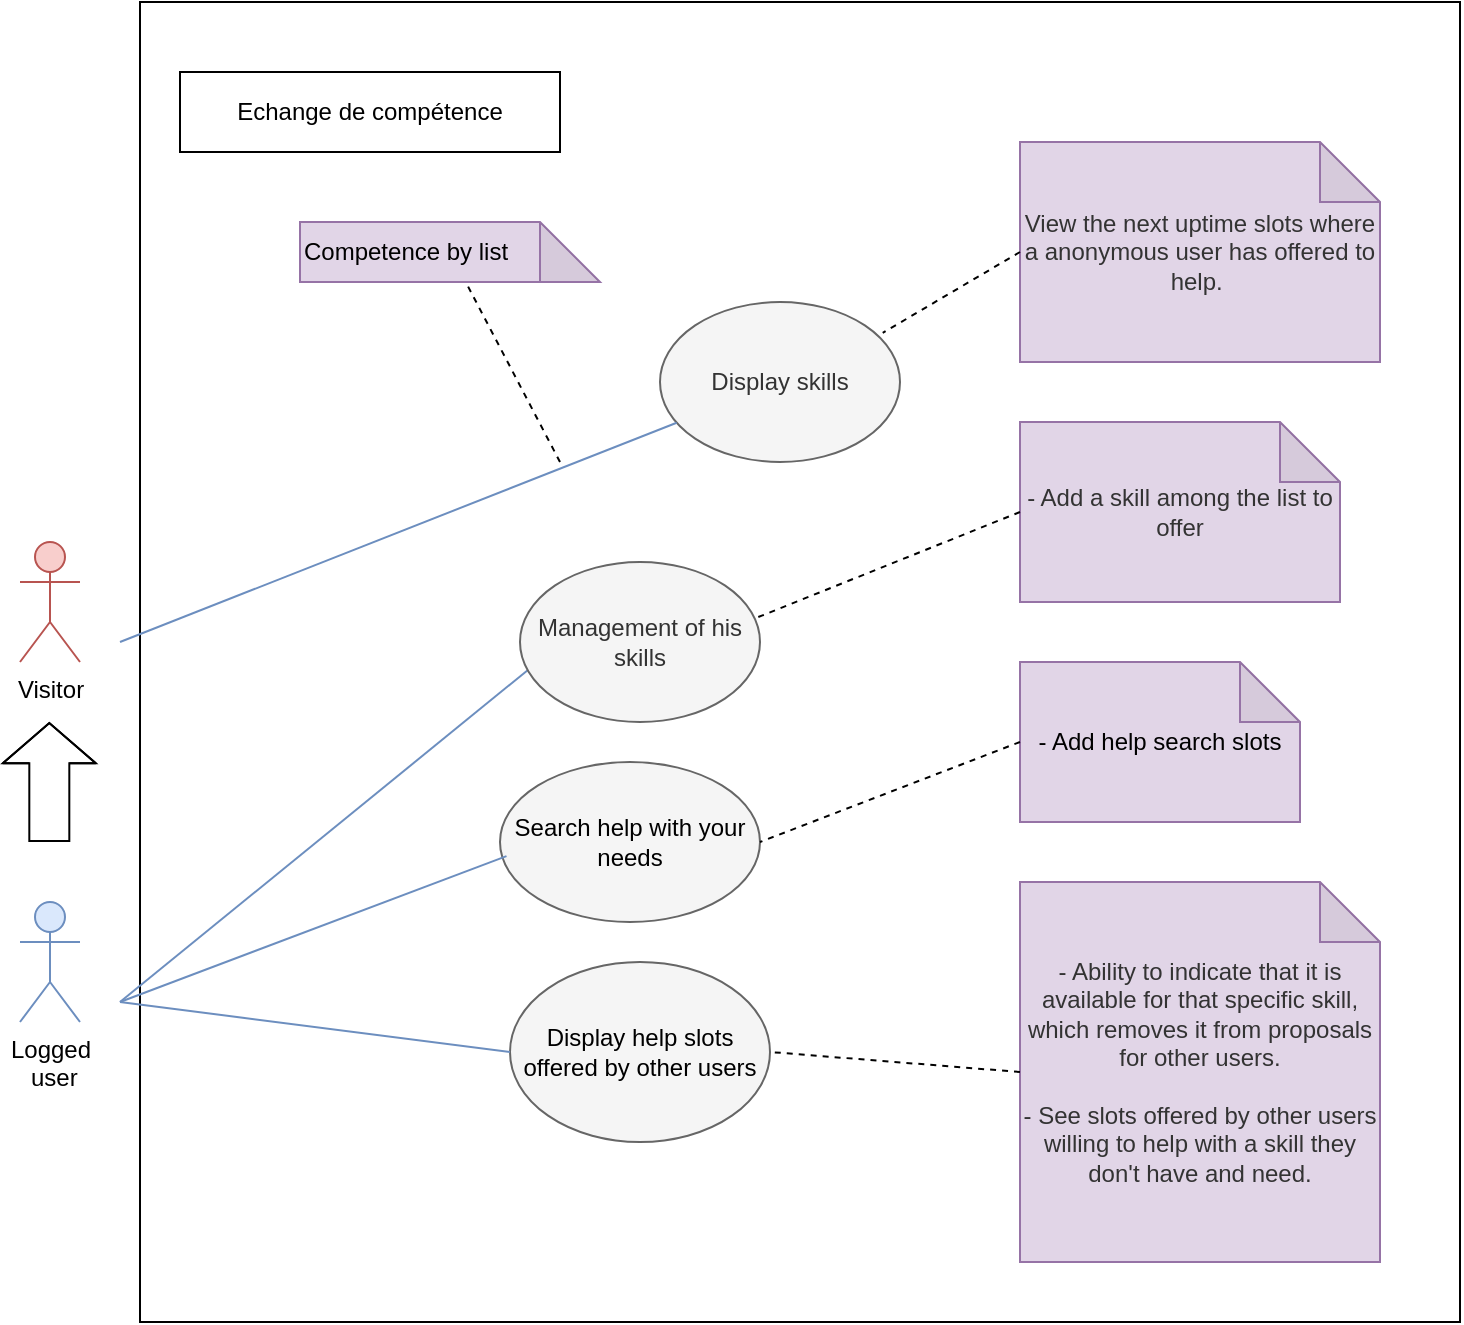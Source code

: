 <mxfile version="24.8.4">
  <diagram name="Page-1" id="abaU5teWBHSIh3knwFKt">
    <mxGraphModel dx="1282" dy="1744" grid="1" gridSize="10" guides="1" tooltips="1" connect="1" arrows="1" fold="1" page="1" pageScale="1" pageWidth="827" pageHeight="1169" math="0" shadow="0">
      <root>
        <mxCell id="0" />
        <mxCell id="1" parent="0" />
        <mxCell id="ytxkbaWUz_GBkNSJb9Mm-1" value="" style="whiteSpace=wrap;html=1;aspect=fixed;horizontal=1;movable=1;resizable=1;rotatable=1;deletable=1;editable=1;locked=0;connectable=1;" parent="1" vertex="1">
          <mxGeometry x="70" y="-250" width="660" height="660" as="geometry" />
        </mxCell>
        <mxCell id="ytxkbaWUz_GBkNSJb9Mm-2" value="Echange de compétence" style="rounded=0;whiteSpace=wrap;html=1;" parent="1" vertex="1">
          <mxGeometry x="90" y="-215" width="190" height="40" as="geometry" />
        </mxCell>
        <mxCell id="ytxkbaWUz_GBkNSJb9Mm-3" value="Visitor" style="shape=umlActor;verticalLabelPosition=bottom;verticalAlign=top;html=1;outlineConnect=0;fillColor=#f8cecc;strokeColor=#b85450;" parent="1" vertex="1">
          <mxGeometry x="10" y="20" width="30" height="60" as="geometry" />
        </mxCell>
        <mxCell id="ytxkbaWUz_GBkNSJb9Mm-4" value="Logged&lt;div&gt;&amp;nbsp;user&lt;/div&gt;" style="shape=umlActor;verticalLabelPosition=bottom;verticalAlign=top;html=1;outlineConnect=0;fillColor=#dae8fc;strokeColor=#6c8ebf;align=center;" parent="1" vertex="1">
          <mxGeometry x="10" y="200" width="30" height="60" as="geometry" />
        </mxCell>
        <mxCell id="ytxkbaWUz_GBkNSJb9Mm-7" value="Display skills" style="ellipse;whiteSpace=wrap;html=1;fillColor=#f5f5f5;strokeColor=#666666;fontColor=#333333;" parent="1" vertex="1">
          <mxGeometry x="330" y="-100" width="120" height="80" as="geometry" />
        </mxCell>
        <mxCell id="tsSxHWKioVlDDUs3cD3j-3" value="Competence by list" style="shape=note;whiteSpace=wrap;html=1;backgroundOutline=1;darkOpacity=0.05;fillColor=#e1d5e7;strokeColor=#9673a6;align=left;" parent="1" vertex="1">
          <mxGeometry x="150" y="-140" width="150" height="30" as="geometry" />
        </mxCell>
        <mxCell id="tsSxHWKioVlDDUs3cD3j-4" value="" style="endArrow=none;dashed=1;html=1;rounded=0;" parent="1" target="tsSxHWKioVlDDUs3cD3j-3" edge="1">
          <mxGeometry width="50" height="50" relative="1" as="geometry">
            <mxPoint x="280" y="-20" as="sourcePoint" />
            <mxPoint x="400" y="350" as="targetPoint" />
          </mxGeometry>
        </mxCell>
        <mxCell id="Ld1TQwFkPDW0DGkK1mxV-3" value="" style="endArrow=none;html=1;rounded=0;fillColor=#dae8fc;strokeColor=#6c8ebf;entryX=0.055;entryY=0.648;entryDx=0;entryDy=0;entryPerimeter=0;" parent="1" target="05VhmLb0qaqE-Dodosl0-6" edge="1">
          <mxGeometry width="50" height="50" relative="1" as="geometry">
            <mxPoint x="60" y="250" as="sourcePoint" />
            <mxPoint x="190" y="230" as="targetPoint" />
          </mxGeometry>
        </mxCell>
        <mxCell id="Ld1TQwFkPDW0DGkK1mxV-9" value="&lt;font color=&quot;#333333&quot;&gt;View the next uptime slots where a anonymous user has offered to help.&amp;nbsp;&lt;/font&gt;" style="shape=note;whiteSpace=wrap;html=1;backgroundOutline=1;darkOpacity=0.05;fillColor=#e1d5e7;strokeColor=#9673a6;" parent="1" vertex="1">
          <mxGeometry x="510" y="-180" width="180" height="110" as="geometry" />
        </mxCell>
        <mxCell id="Ld1TQwFkPDW0DGkK1mxV-10" value="" style="endArrow=none;dashed=1;html=1;rounded=0;entryX=0.928;entryY=0.193;entryDx=0;entryDy=0;entryPerimeter=0;exitX=0;exitY=0.5;exitDx=0;exitDy=0;exitPerimeter=0;" parent="1" source="Ld1TQwFkPDW0DGkK1mxV-9" target="ytxkbaWUz_GBkNSJb9Mm-7" edge="1">
          <mxGeometry width="50" height="50" relative="1" as="geometry">
            <mxPoint x="530" y="-100" as="sourcePoint" />
            <mxPoint x="472.5" y="-107" as="targetPoint" />
            <Array as="points" />
          </mxGeometry>
        </mxCell>
        <mxCell id="Ld1TQwFkPDW0DGkK1mxV-12" value="" style="endArrow=none;html=1;rounded=0;fillColor=#dae8fc;strokeColor=#6c8ebf;" parent="1" target="ytxkbaWUz_GBkNSJb9Mm-7" edge="1">
          <mxGeometry width="50" height="50" relative="1" as="geometry">
            <mxPoint x="60" y="70" as="sourcePoint" />
            <mxPoint x="508" y="116" as="targetPoint" />
          </mxGeometry>
        </mxCell>
        <mxCell id="05VhmLb0qaqE-Dodosl0-1" value="" style="shape=flexArrow;endArrow=classic;html=1;rounded=0;endWidth=25.517;endSize=6.379;width=20;" parent="1" edge="1">
          <mxGeometry width="50" height="50" relative="1" as="geometry">
            <mxPoint x="24.66" y="170" as="sourcePoint" />
            <mxPoint x="24.66" y="110" as="targetPoint" />
            <Array as="points">
              <mxPoint x="24.66" y="140" />
            </Array>
          </mxGeometry>
        </mxCell>
        <mxCell id="05VhmLb0qaqE-Dodosl0-6" value="Management of his skills" style="ellipse;whiteSpace=wrap;html=1;fillColor=#f5f5f5;strokeColor=#666666;fontColor=#333333;" parent="1" vertex="1">
          <mxGeometry x="260" y="30" width="120" height="80" as="geometry" />
        </mxCell>
        <mxCell id="05VhmLb0qaqE-Dodosl0-14" value="&lt;font color=&quot;#000000&quot;&gt;Search help with your needs&lt;/font&gt;" style="ellipse;whiteSpace=wrap;html=1;fillColor=#f5f5f5;strokeColor=#666666;fontColor=#333333;" parent="1" vertex="1">
          <mxGeometry x="250" y="130" width="130" height="80" as="geometry" />
        </mxCell>
        <mxCell id="05VhmLb0qaqE-Dodosl0-15" value="" style="endArrow=none;html=1;rounded=0;fillColor=#dae8fc;strokeColor=#6c8ebf;entryX=0.025;entryY=0.588;entryDx=0;entryDy=0;entryPerimeter=0;" parent="1" target="05VhmLb0qaqE-Dodosl0-14" edge="1">
          <mxGeometry width="50" height="50" relative="1" as="geometry">
            <mxPoint x="60" y="250" as="sourcePoint" />
            <mxPoint x="340" y="170" as="targetPoint" />
          </mxGeometry>
        </mxCell>
        <mxCell id="05VhmLb0qaqE-Dodosl0-16" value="&lt;font color=&quot;#000000&quot;&gt;Display help slots offered by other users&lt;/font&gt;" style="ellipse;whiteSpace=wrap;html=1;fillColor=#f5f5f5;strokeColor=#666666;fontColor=#333333;" parent="1" vertex="1">
          <mxGeometry x="255" y="230" width="130" height="90" as="geometry" />
        </mxCell>
        <mxCell id="05VhmLb0qaqE-Dodosl0-17" value="" style="endArrow=none;html=1;rounded=0;fillColor=#dae8fc;strokeColor=#6c8ebf;entryX=0;entryY=0.5;entryDx=0;entryDy=0;" parent="1" target="05VhmLb0qaqE-Dodosl0-16" edge="1">
          <mxGeometry width="50" height="50" relative="1" as="geometry">
            <mxPoint x="60" y="250" as="sourcePoint" />
            <mxPoint x="353" y="267" as="targetPoint" />
          </mxGeometry>
        </mxCell>
        <mxCell id="05VhmLb0qaqE-Dodosl0-18" value="&lt;span style=&quot;color: rgb(51, 51, 51);&quot;&gt;- Add a skill among the list&amp;nbsp;to offer&lt;/span&gt;" style="shape=note;whiteSpace=wrap;html=1;backgroundOutline=1;darkOpacity=0.05;fillColor=#e1d5e7;strokeColor=#9673a6;" parent="1" vertex="1">
          <mxGeometry x="510" y="-40" width="160" height="90" as="geometry" />
        </mxCell>
        <mxCell id="05VhmLb0qaqE-Dodosl0-19" value="" style="endArrow=none;dashed=1;html=1;rounded=0;exitX=0;exitY=0.5;exitDx=0;exitDy=0;exitPerimeter=0;entryX=0.983;entryY=0.35;entryDx=0;entryDy=0;entryPerimeter=0;" parent="1" source="05VhmLb0qaqE-Dodosl0-18" target="05VhmLb0qaqE-Dodosl0-6" edge="1">
          <mxGeometry width="50" height="50" relative="1" as="geometry">
            <mxPoint x="512" y="47" as="sourcePoint" />
            <mxPoint x="450" y="150" as="targetPoint" />
            <Array as="points" />
          </mxGeometry>
        </mxCell>
        <mxCell id="05VhmLb0qaqE-Dodosl0-22" value="&lt;font color=&quot;#333333&quot;&gt;- Ability to indicate that it is available for that specific skill, which removes it from proposals for other users.&lt;/font&gt;&lt;div&gt;&lt;font color=&quot;#333333&quot;&gt;&lt;br&gt;&lt;/font&gt;&lt;/div&gt;&lt;div&gt;&lt;font color=&quot;#333333&quot;&gt;-&amp;nbsp;&lt;/font&gt;&lt;span style=&quot;background-color: initial;&quot;&gt;&lt;font color=&quot;#333333&quot;&gt;See slots offered by other users willing to help with a skill they don&#39;t have and need.&lt;/font&gt;&lt;/span&gt;&lt;/div&gt;" style="shape=note;whiteSpace=wrap;html=1;backgroundOutline=1;darkOpacity=0.05;fillColor=#e1d5e7;strokeColor=#9673a6;" parent="1" vertex="1">
          <mxGeometry x="510" y="190" width="180" height="190" as="geometry" />
        </mxCell>
        <mxCell id="05VhmLb0qaqE-Dodosl0-23" value="" style="endArrow=none;dashed=1;html=1;rounded=0;entryX=1;entryY=0.5;entryDx=0;entryDy=0;exitX=0;exitY=0.5;exitDx=0;exitDy=0;exitPerimeter=0;" parent="1" source="05VhmLb0qaqE-Dodosl0-22" target="05VhmLb0qaqE-Dodosl0-16" edge="1">
          <mxGeometry width="50" height="50" relative="1" as="geometry">
            <mxPoint x="520" y="105" as="sourcePoint" />
            <mxPoint x="460" y="170" as="targetPoint" />
            <Array as="points" />
          </mxGeometry>
        </mxCell>
        <mxCell id="05VhmLb0qaqE-Dodosl0-24" value="- Add help search slots&lt;span style=&quot;color: rgb(51, 51, 51);&quot;&gt;&lt;/span&gt;" style="shape=note;whiteSpace=wrap;html=1;backgroundOutline=1;darkOpacity=0.05;fillColor=#e1d5e7;strokeColor=#9673a6;" parent="1" vertex="1">
          <mxGeometry x="510" y="80" width="140" height="80" as="geometry" />
        </mxCell>
        <mxCell id="05VhmLb0qaqE-Dodosl0-25" value="" style="endArrow=none;dashed=1;html=1;rounded=0;entryX=1;entryY=0.5;entryDx=0;entryDy=0;exitX=0;exitY=0.5;exitDx=0;exitDy=0;exitPerimeter=0;" parent="1" source="05VhmLb0qaqE-Dodosl0-24" target="05VhmLb0qaqE-Dodosl0-14" edge="1">
          <mxGeometry width="50" height="50" relative="1" as="geometry">
            <mxPoint x="520" y="20" as="sourcePoint" />
            <mxPoint x="379" y="88" as="targetPoint" />
            <Array as="points" />
          </mxGeometry>
        </mxCell>
      </root>
    </mxGraphModel>
  </diagram>
</mxfile>
